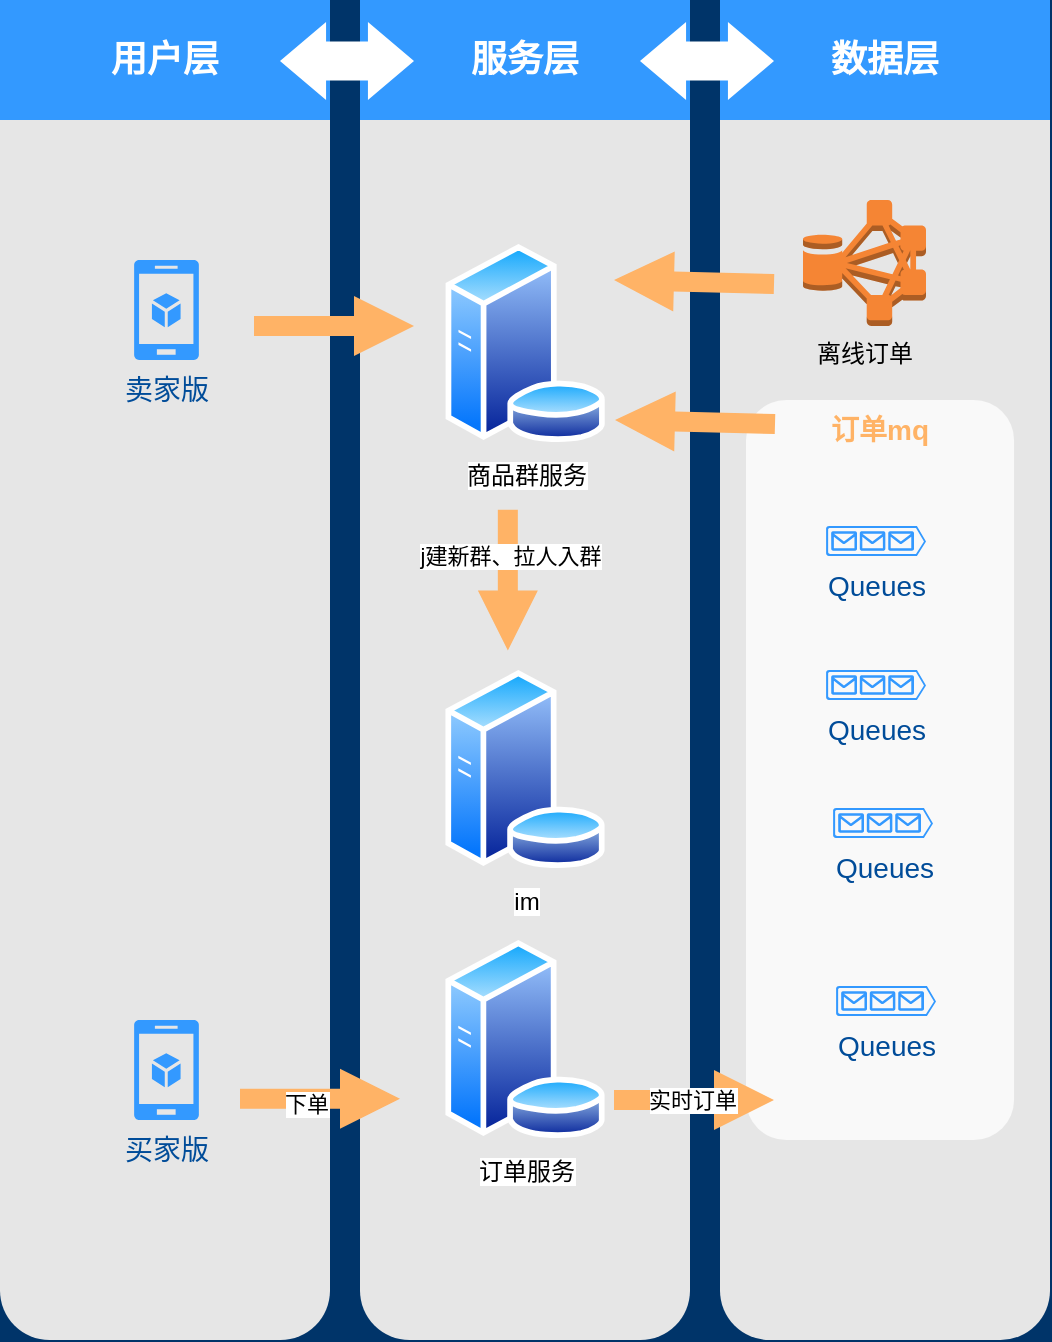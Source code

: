 <mxfile version="15.9.4" type="github">
  <diagram id="6a731a19-8d31-9384-78a2-239565b7b9f0" name="Page-1">
    <mxGraphModel dx="1351" dy="676" grid="1" gridSize="10" guides="1" tooltips="1" connect="1" arrows="1" fold="1" page="1" pageScale="1" pageWidth="1169" pageHeight="827" background="#003469" math="0" shadow="0">
      <root>
        <mxCell id="0" />
        <mxCell id="1" parent="0" />
        <mxCell id="2019" value="" style="rounded=1;whiteSpace=wrap;html=1;dashed=1;strokeColor=none;strokeWidth=2;fillColor=#E6E6E6;fontFamily=Verdana;fontSize=12;fontColor=#00BEF2" parent="1" vertex="1">
          <mxGeometry x="40" y="120" width="165" height="670" as="geometry" />
        </mxCell>
        <mxCell id="2020" value="" style="rounded=1;whiteSpace=wrap;html=1;dashed=1;strokeColor=none;strokeWidth=2;fillColor=#E6E6E6;fontFamily=Verdana;fontSize=12;fontColor=#00BEF2" parent="1" vertex="1">
          <mxGeometry x="220" y="120" width="165" height="670" as="geometry" />
        </mxCell>
        <mxCell id="2021" value="" style="rounded=1;whiteSpace=wrap;html=1;dashed=1;strokeColor=none;strokeWidth=2;fillColor=#E6E6E6;fontFamily=Verdana;fontSize=12;fontColor=#00BEF2" parent="1" vertex="1">
          <mxGeometry x="400" y="120" width="165" height="670" as="geometry" />
        </mxCell>
        <mxCell id="2025" value="用户层" style="whiteSpace=wrap;html=1;dashed=1;strokeColor=none;strokeWidth=2;fillColor=#3399FF;fontFamily=Helvetica;fontSize=18;fontColor=#FFFFFF;fontStyle=1" parent="1" vertex="1">
          <mxGeometry x="40" y="120" width="165" height="60" as="geometry" />
        </mxCell>
        <mxCell id="2026" value="服务层" style="whiteSpace=wrap;html=1;dashed=1;strokeColor=none;strokeWidth=2;fillColor=#3399FF;fontFamily=Helvetica;fontSize=18;fontColor=#FFFFFF;fontStyle=1" parent="1" vertex="1">
          <mxGeometry x="220" y="120" width="165" height="60" as="geometry" />
        </mxCell>
        <mxCell id="2027" value="&lt;span&gt;数据层&lt;/span&gt;" style="whiteSpace=wrap;html=1;dashed=1;strokeColor=none;strokeWidth=2;fillColor=#3399FF;fontFamily=Helvetica;fontSize=18;fontColor=#FFFFFF;fontStyle=1" parent="1" vertex="1">
          <mxGeometry x="400" y="120" width="165" height="60" as="geometry" />
        </mxCell>
        <mxCell id="2031" value="" style="shape=mxgraph.arrows.two_way_arrow_horizontal;html=1;verticalLabelPosition=bottom;verticalAlign=top;strokeWidth=2;strokeColor=none;dashed=1;fillColor=#FFFFFF;fontFamily=Verdana;fontSize=12;fontColor=#00BEF2" parent="1" vertex="1">
          <mxGeometry x="180" y="131" width="67" height="39" as="geometry" />
        </mxCell>
        <mxCell id="2032" value="" style="shape=mxgraph.arrows.two_way_arrow_horizontal;html=1;verticalLabelPosition=bottom;verticalAlign=top;strokeWidth=2;strokeColor=none;dashed=1;fillColor=#FFFFFF;fontFamily=Verdana;fontSize=12;fontColor=#00BEF2" parent="1" vertex="1">
          <mxGeometry x="360" y="131" width="67" height="39" as="geometry" />
        </mxCell>
        <mxCell id="2040" value="卖家版" style="verticalLabelPosition=bottom;html=1;verticalAlign=top;strokeColor=none;fillColor=#3399FF;shape=mxgraph.azure.mobile_services;dashed=1;fontFamily=Helvetica;fontSize=14;fontColor=#004C99" parent="1" vertex="1">
          <mxGeometry x="107" y="250" width="32.5" height="50" as="geometry" />
        </mxCell>
        <mxCell id="2049" value="订单mq" style="rounded=1;whiteSpace=wrap;html=1;dashed=1;strokeColor=none;strokeWidth=2;fillColor=#FFFFFF;fontFamily=Helvetica;fontSize=14;fontColor=#FFB366;opacity=75;verticalAlign=top;fontStyle=1" parent="1" vertex="1">
          <mxGeometry x="413" y="320" width="134.04" height="370" as="geometry" />
        </mxCell>
        <mxCell id="2075" value="" style="arrow;html=1;endArrow=block;endFill=1;strokeColor=none;strokeWidth=4;fontFamily=Helvetica;fontSize=36;fontColor=#FFB366;fillColor=#FFB366;" parent="1" edge="1">
          <mxGeometry width="100" height="100" relative="1" as="geometry">
            <mxPoint x="167" y="283" as="sourcePoint" />
            <mxPoint x="247" y="283" as="targetPoint" />
          </mxGeometry>
        </mxCell>
        <mxCell id="2076" value="" style="arrow;html=1;endArrow=block;endFill=1;strokeColor=none;strokeWidth=4;fontFamily=Helvetica;fontSize=36;fontColor=#FFB366;fillColor=#FFB366;opacity=100" parent="1" edge="1">
          <mxGeometry width="100" height="100" relative="1" as="geometry">
            <mxPoint x="427.5" y="332" as="sourcePoint" />
            <mxPoint x="347.5" y="330" as="targetPoint" />
          </mxGeometry>
        </mxCell>
        <mxCell id="2084" value="" style="arrow;html=1;endArrow=block;endFill=1;strokeColor=none;strokeWidth=4;fontFamily=Helvetica;fontSize=36;fontColor=#FFB366;fillColor=#FFB366;" parent="1" edge="1">
          <mxGeometry width="100" height="100" relative="1" as="geometry">
            <mxPoint x="347" y="670" as="sourcePoint" />
            <mxPoint x="427" y="670" as="targetPoint" />
          </mxGeometry>
        </mxCell>
        <mxCell id="04QkJGztkB-NAD-YLIOO-2099" value="实时订单" style="edgeLabel;html=1;align=center;verticalAlign=middle;resizable=0;points=[];" vertex="1" connectable="0" parent="2084">
          <mxGeometry x="-0.057" relative="1" as="geometry">
            <mxPoint x="1" as="offset" />
          </mxGeometry>
        </mxCell>
        <mxCell id="04QkJGztkB-NAD-YLIOO-2085" value="买家版" style="verticalLabelPosition=bottom;html=1;verticalAlign=top;strokeColor=none;fillColor=#3399FF;shape=mxgraph.azure.mobile_services;dashed=1;fontFamily=Helvetica;fontSize=14;fontColor=#004C99" vertex="1" parent="1">
          <mxGeometry x="107" y="630" width="32.5" height="50" as="geometry" />
        </mxCell>
        <mxCell id="04QkJGztkB-NAD-YLIOO-2086" value="订单服务" style="aspect=fixed;perimeter=ellipsePerimeter;html=1;align=center;shadow=0;dashed=0;spacingTop=3;image;image=img/lib/active_directory/database_server.svg;" vertex="1" parent="1">
          <mxGeometry x="261.91" y="590" width="81.18" height="99" as="geometry" />
        </mxCell>
        <mxCell id="04QkJGztkB-NAD-YLIOO-2087" value="im" style="aspect=fixed;perimeter=ellipsePerimeter;html=1;align=center;shadow=0;dashed=0;spacingTop=3;image;image=img/lib/active_directory/database_server.svg;" vertex="1" parent="1">
          <mxGeometry x="261.91" y="455" width="81.18" height="99" as="geometry" />
        </mxCell>
        <mxCell id="04QkJGztkB-NAD-YLIOO-2088" value="商品群服务" style="aspect=fixed;perimeter=ellipsePerimeter;html=1;align=center;shadow=0;dashed=0;spacingTop=3;image;image=img/lib/active_directory/database_server.svg;" vertex="1" parent="1">
          <mxGeometry x="262.0" y="242" width="81.18" height="99" as="geometry" />
        </mxCell>
        <mxCell id="04QkJGztkB-NAD-YLIOO-2089" value="" style="arrow;html=1;endArrow=block;endFill=1;strokeColor=none;strokeWidth=4;fontFamily=Helvetica;fontSize=36;fontColor=#FFB366;fillColor=#FFB366;" edge="1" parent="1">
          <mxGeometry width="100" height="100" relative="1" as="geometry">
            <mxPoint x="160" y="669.33" as="sourcePoint" />
            <mxPoint x="240" y="669.33" as="targetPoint" />
          </mxGeometry>
        </mxCell>
        <mxCell id="04QkJGztkB-NAD-YLIOO-2090" value="下单" style="edgeLabel;html=1;align=center;verticalAlign=middle;resizable=0;points=[];" vertex="1" connectable="0" parent="04QkJGztkB-NAD-YLIOO-2089">
          <mxGeometry x="-0.192" y="-2" relative="1" as="geometry">
            <mxPoint as="offset" />
          </mxGeometry>
        </mxCell>
        <mxCell id="04QkJGztkB-NAD-YLIOO-2091" value="Queues" style="verticalLabelPosition=bottom;html=1;verticalAlign=top;strokeColor=none;fillColor=#3399FF;shape=mxgraph.azure.queue_generic;dashed=1;fontFamily=Helvetica;fontSize=14;fontColor=#004C99" vertex="1" parent="1">
          <mxGeometry x="458" y="613" width="50" height="15" as="geometry" />
        </mxCell>
        <mxCell id="04QkJGztkB-NAD-YLIOO-2092" value="Queues" style="verticalLabelPosition=bottom;html=1;verticalAlign=top;strokeColor=none;fillColor=#3399FF;shape=mxgraph.azure.queue_generic;dashed=1;fontFamily=Helvetica;fontSize=14;fontColor=#004C99" vertex="1" parent="1">
          <mxGeometry x="456.5" y="524" width="50" height="15" as="geometry" />
        </mxCell>
        <mxCell id="04QkJGztkB-NAD-YLIOO-2093" value="Queues" style="verticalLabelPosition=bottom;html=1;verticalAlign=top;strokeColor=none;fillColor=#3399FF;shape=mxgraph.azure.queue_generic;dashed=1;fontFamily=Helvetica;fontSize=14;fontColor=#004C99" vertex="1" parent="1">
          <mxGeometry x="453" y="455" width="50" height="15" as="geometry" />
        </mxCell>
        <mxCell id="04QkJGztkB-NAD-YLIOO-2094" value="Queues" style="verticalLabelPosition=bottom;html=1;verticalAlign=top;strokeColor=none;fillColor=#3399FF;shape=mxgraph.azure.queue_generic;dashed=1;fontFamily=Helvetica;fontSize=14;fontColor=#004C99" vertex="1" parent="1">
          <mxGeometry x="453" y="383" width="50" height="15" as="geometry" />
        </mxCell>
        <mxCell id="04QkJGztkB-NAD-YLIOO-2095" value="" style="arrow;html=1;endArrow=block;endFill=1;strokeColor=none;strokeWidth=4;fontFamily=Helvetica;fontSize=36;fontColor=#FFB366;fillColor=#FFB366;opacity=100;exitX=0.545;exitY=0.373;exitDx=0;exitDy=0;exitPerimeter=0;entryX=0.545;entryY=0.478;entryDx=0;entryDy=0;entryPerimeter=0;" edge="1" parent="1">
          <mxGeometry width="100" height="100" relative="1" as="geometry">
            <mxPoint x="293.925" y="374.91" as="sourcePoint" />
            <mxPoint x="293.925" y="445.26" as="targetPoint" />
          </mxGeometry>
        </mxCell>
        <mxCell id="04QkJGztkB-NAD-YLIOO-2096" value="j建新群、拉人入群" style="edgeLabel;html=1;align=center;verticalAlign=middle;resizable=0;points=[];" vertex="1" connectable="0" parent="04QkJGztkB-NAD-YLIOO-2095">
          <mxGeometry x="-0.334" y="1" relative="1" as="geometry">
            <mxPoint y="-1" as="offset" />
          </mxGeometry>
        </mxCell>
        <mxCell id="04QkJGztkB-NAD-YLIOO-2097" value="离线订单" style="outlineConnect=0;dashed=0;verticalLabelPosition=bottom;verticalAlign=top;align=center;html=1;shape=mxgraph.aws3.hdfs_cluster;fillColor=#F58534;gradientColor=none;" vertex="1" parent="1">
          <mxGeometry x="441.5" y="220" width="61.5" height="63" as="geometry" />
        </mxCell>
        <mxCell id="04QkJGztkB-NAD-YLIOO-2098" value="" style="arrow;html=1;endArrow=block;endFill=1;strokeColor=none;strokeWidth=4;fontFamily=Helvetica;fontSize=36;fontColor=#FFB366;fillColor=#FFB366;opacity=100" edge="1" parent="1">
          <mxGeometry width="100" height="100" relative="1" as="geometry">
            <mxPoint x="427.0" y="262.0" as="sourcePoint" />
            <mxPoint x="347.0" y="260" as="targetPoint" />
          </mxGeometry>
        </mxCell>
      </root>
    </mxGraphModel>
  </diagram>
</mxfile>
